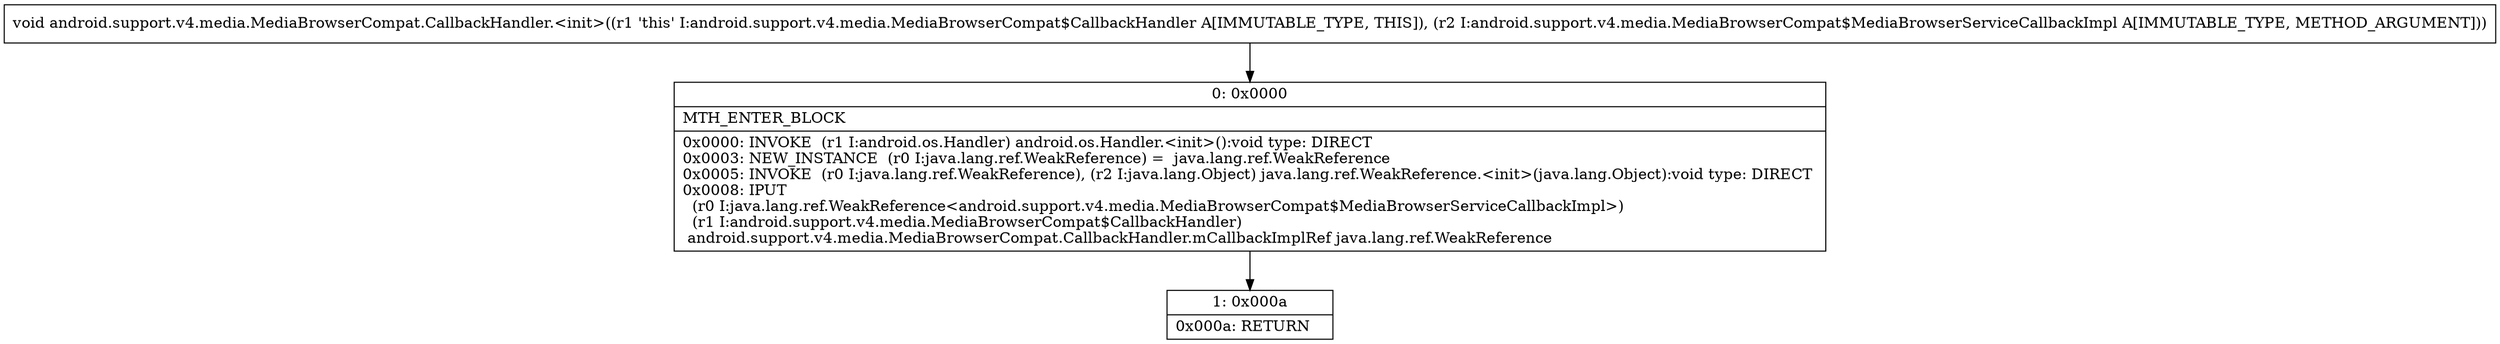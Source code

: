 digraph "CFG forandroid.support.v4.media.MediaBrowserCompat.CallbackHandler.\<init\>(Landroid\/support\/v4\/media\/MediaBrowserCompat$MediaBrowserServiceCallbackImpl;)V" {
Node_0 [shape=record,label="{0\:\ 0x0000|MTH_ENTER_BLOCK\l|0x0000: INVOKE  (r1 I:android.os.Handler) android.os.Handler.\<init\>():void type: DIRECT \l0x0003: NEW_INSTANCE  (r0 I:java.lang.ref.WeakReference) =  java.lang.ref.WeakReference \l0x0005: INVOKE  (r0 I:java.lang.ref.WeakReference), (r2 I:java.lang.Object) java.lang.ref.WeakReference.\<init\>(java.lang.Object):void type: DIRECT \l0x0008: IPUT  \l  (r0 I:java.lang.ref.WeakReference\<android.support.v4.media.MediaBrowserCompat$MediaBrowserServiceCallbackImpl\>)\l  (r1 I:android.support.v4.media.MediaBrowserCompat$CallbackHandler)\l android.support.v4.media.MediaBrowserCompat.CallbackHandler.mCallbackImplRef java.lang.ref.WeakReference \l}"];
Node_1 [shape=record,label="{1\:\ 0x000a|0x000a: RETURN   \l}"];
MethodNode[shape=record,label="{void android.support.v4.media.MediaBrowserCompat.CallbackHandler.\<init\>((r1 'this' I:android.support.v4.media.MediaBrowserCompat$CallbackHandler A[IMMUTABLE_TYPE, THIS]), (r2 I:android.support.v4.media.MediaBrowserCompat$MediaBrowserServiceCallbackImpl A[IMMUTABLE_TYPE, METHOD_ARGUMENT])) }"];
MethodNode -> Node_0;
Node_0 -> Node_1;
}

